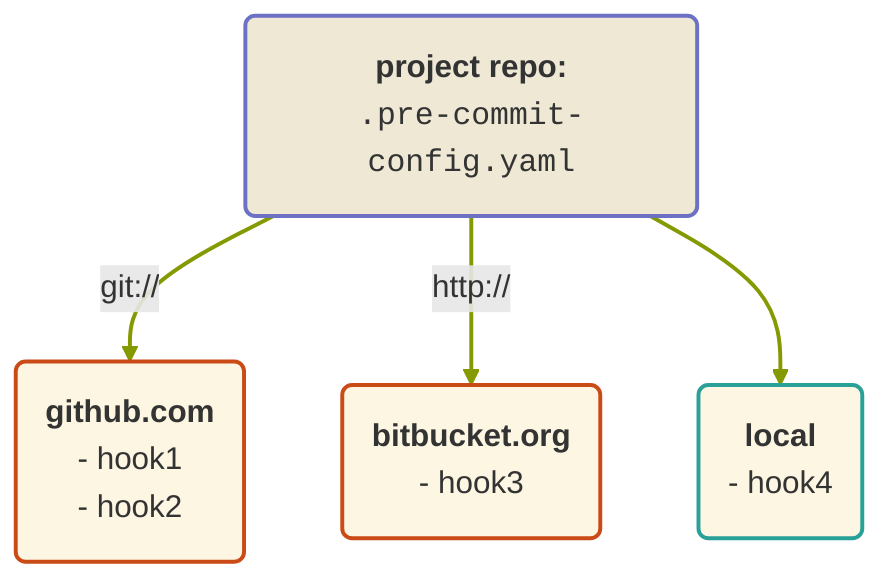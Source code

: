 graph TD
pc(<strong>project repo:</strong><br><code>.pre-commit-config.yaml</code>)
pc -->|git://|github.com(<strong>github.com</strong><br>- hook1<br>- hook2)
pc -->|http://|bitbucket.org(<strong>bitbucket.org</strong><br>- hook3)
pc -->local(<strong>local</strong><br>- hook4)

style pc fill:#eee8d5,stroke:#6c71c4,stroke-width:2px;
style github.com fill:#fdf6e3,stroke:#cb4b16,stroke-width:2px;
style bitbucket.org fill:#fdf6e3,stroke:#cb4b16,stroke-width:2px;
style local fill:#fdf6e3,stroke:#2aa198,stroke-width:2px;
linkStyle default fill:none,stroke:#859900,stroke-width:2px;